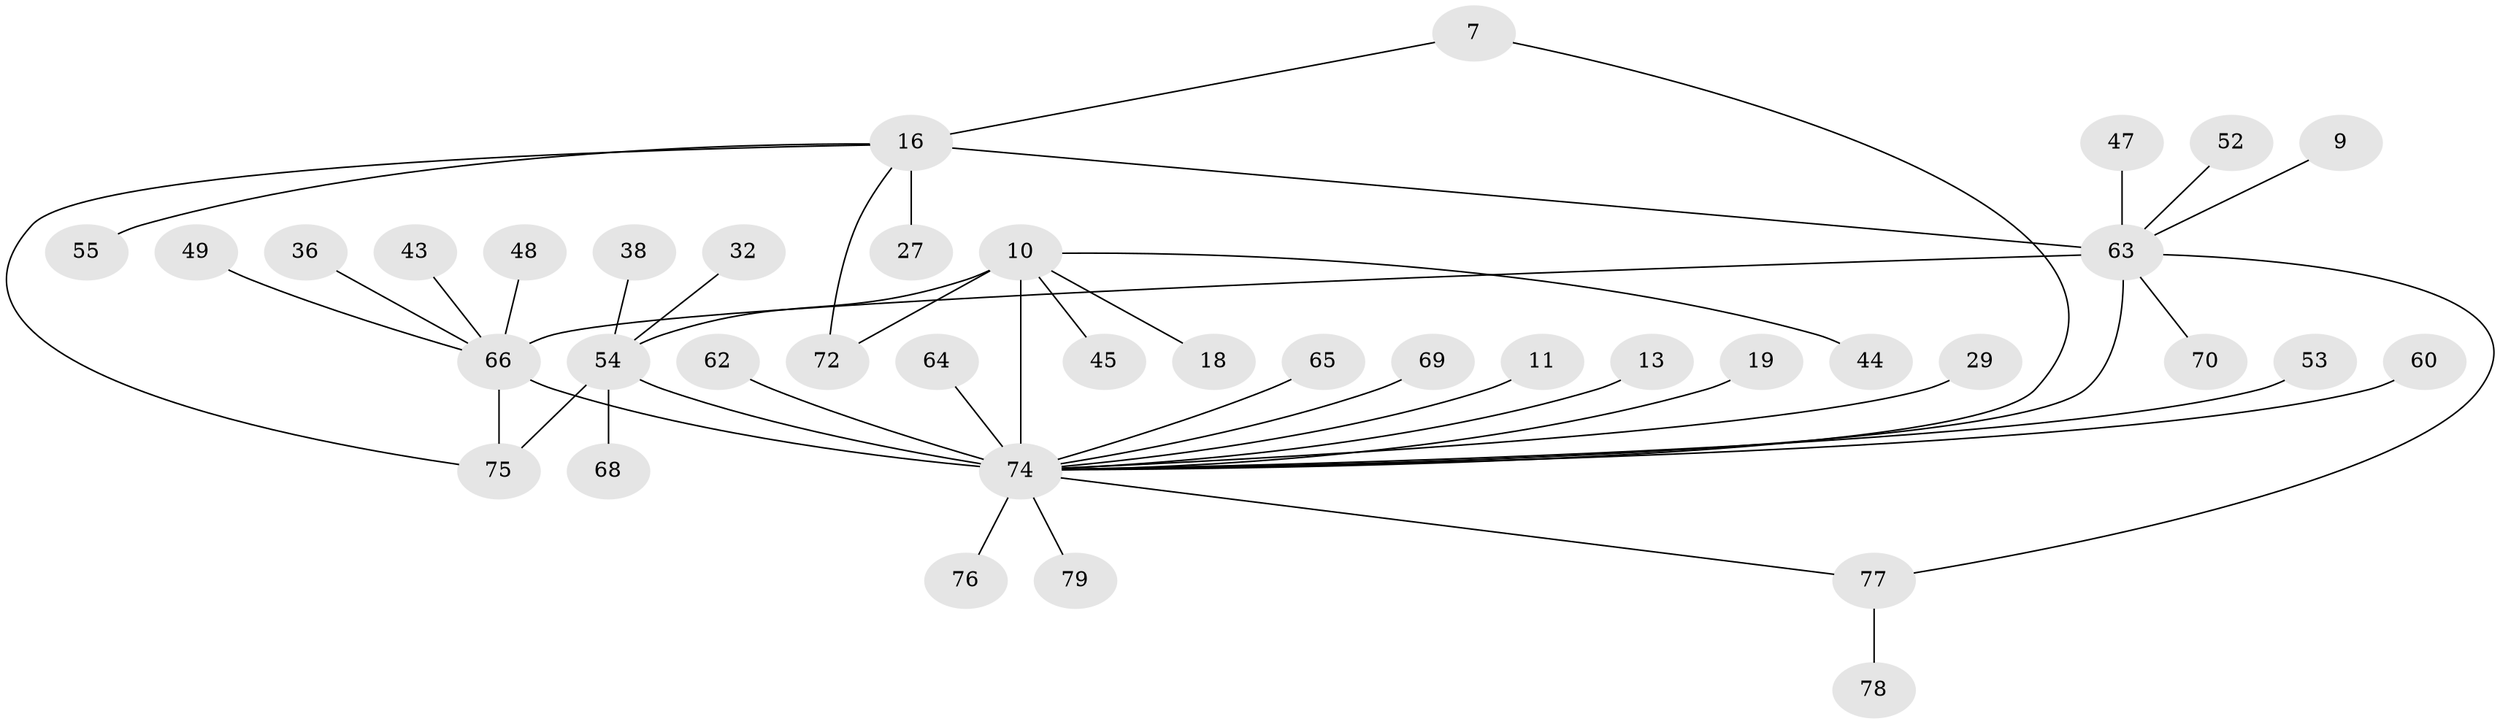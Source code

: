 // original degree distribution, {10: 0.012658227848101266, 18: 0.012658227848101266, 11: 0.012658227848101266, 13: 0.012658227848101266, 2: 0.189873417721519, 4: 0.06329113924050633, 6: 0.012658227848101266, 1: 0.5316455696202531, 7: 0.012658227848101266, 3: 0.10126582278481013, 5: 0.0379746835443038}
// Generated by graph-tools (version 1.1) at 2025/47/03/09/25 04:47:57]
// undirected, 39 vertices, 45 edges
graph export_dot {
graph [start="1"]
  node [color=gray90,style=filled];
  7;
  9;
  10 [super="+5+1"];
  11;
  13;
  16;
  18;
  19;
  27;
  29;
  32;
  36;
  38;
  43;
  44;
  45 [super="+39"];
  47;
  48;
  49 [super="+40"];
  52;
  53;
  54 [super="+26"];
  55;
  60;
  62;
  63 [super="+3"];
  64;
  65;
  66 [super="+15+58"];
  68 [super="+34"];
  69;
  70 [super="+30"];
  72 [super="+23+59"];
  74 [super="+61+28+42+37+33"];
  75 [super="+73"];
  76 [super="+67"];
  77 [super="+71"];
  78;
  79;
  7 -- 16;
  7 -- 74;
  9 -- 63;
  10 -- 72;
  10 -- 44;
  10 -- 18;
  10 -- 54 [weight=2];
  10 -- 74 [weight=4];
  10 -- 45;
  11 -- 74;
  13 -- 74;
  16 -- 27;
  16 -- 55;
  16 -- 63 [weight=2];
  16 -- 72;
  16 -- 75;
  19 -- 74;
  29 -- 74;
  32 -- 54;
  36 -- 66;
  38 -- 54;
  43 -- 66;
  47 -- 63;
  48 -- 66;
  49 -- 66;
  52 -- 63;
  53 -- 74;
  54 -- 74;
  54 -- 68;
  54 -- 75;
  60 -- 74;
  62 -- 74;
  63 -- 74;
  63 -- 66 [weight=3];
  63 -- 70;
  63 -- 77;
  64 -- 74;
  65 -- 74;
  66 -- 74 [weight=5];
  66 -- 75;
  69 -- 74;
  74 -- 79;
  74 -- 76;
  74 -- 77;
  77 -- 78;
}
